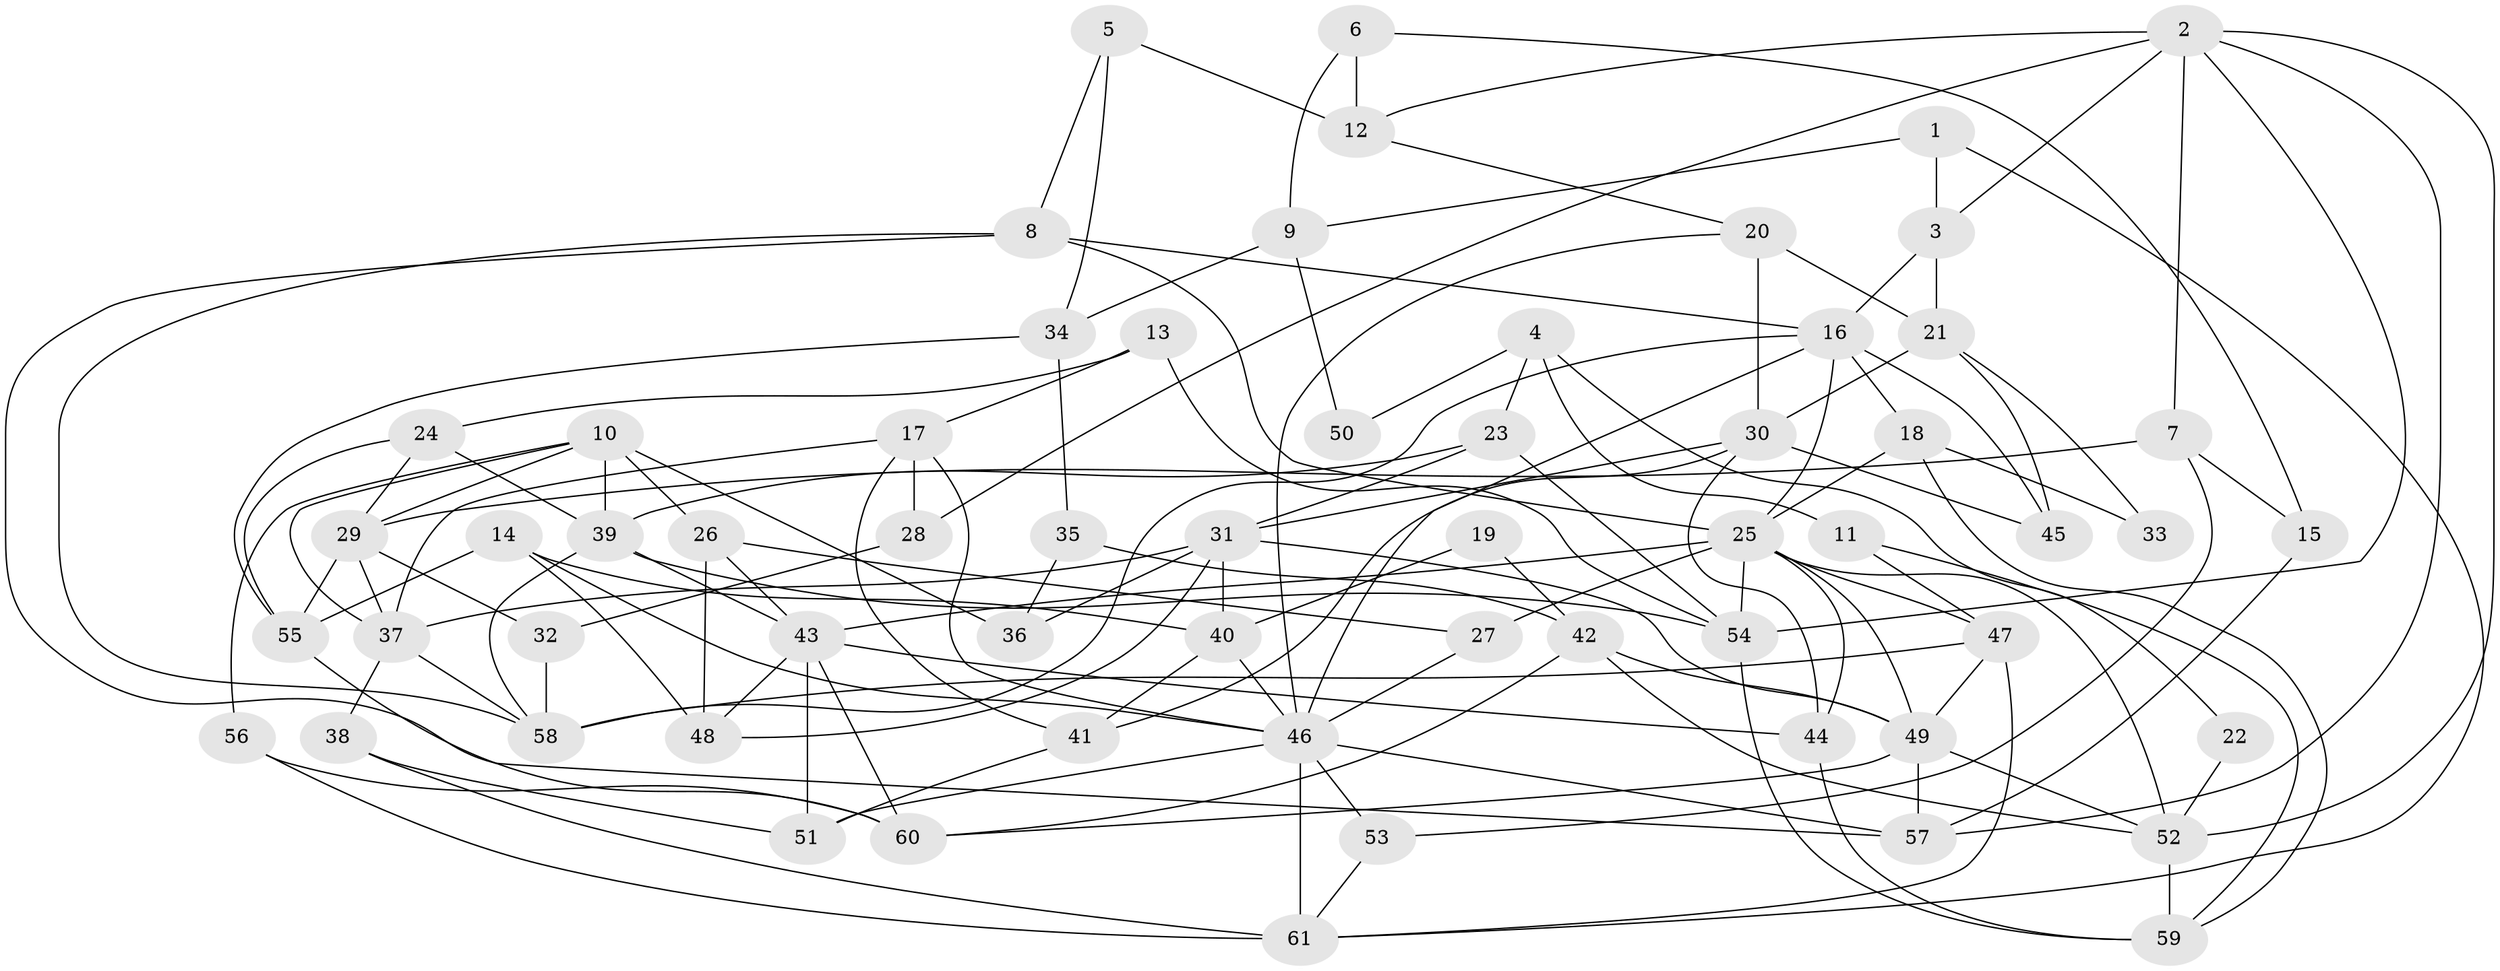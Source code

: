 // original degree distribution, {3: 0.3218390804597701, 7: 0.022988505747126436, 4: 0.3218390804597701, 6: 0.08045977011494253, 5: 0.12643678160919541, 2: 0.09195402298850575, 8: 0.022988505747126436, 9: 0.011494252873563218}
// Generated by graph-tools (version 1.1) at 2025/37/03/04/25 23:37:10]
// undirected, 61 vertices, 138 edges
graph export_dot {
  node [color=gray90,style=filled];
  1;
  2;
  3;
  4;
  5;
  6;
  7;
  8;
  9;
  10;
  11;
  12;
  13;
  14;
  15;
  16;
  17;
  18;
  19;
  20;
  21;
  22;
  23;
  24;
  25;
  26;
  27;
  28;
  29;
  30;
  31;
  32;
  33;
  34;
  35;
  36;
  37;
  38;
  39;
  40;
  41;
  42;
  43;
  44;
  45;
  46;
  47;
  48;
  49;
  50;
  51;
  52;
  53;
  54;
  55;
  56;
  57;
  58;
  59;
  60;
  61;
  1 -- 3 [weight=1.0];
  1 -- 9 [weight=1.0];
  1 -- 61 [weight=1.0];
  2 -- 3 [weight=1.0];
  2 -- 7 [weight=1.0];
  2 -- 12 [weight=1.0];
  2 -- 28 [weight=1.0];
  2 -- 52 [weight=1.0];
  2 -- 54 [weight=1.0];
  2 -- 57 [weight=1.0];
  3 -- 16 [weight=1.0];
  3 -- 21 [weight=1.0];
  4 -- 11 [weight=1.0];
  4 -- 22 [weight=1.0];
  4 -- 23 [weight=1.0];
  4 -- 50 [weight=1.0];
  5 -- 8 [weight=1.0];
  5 -- 12 [weight=1.0];
  5 -- 34 [weight=1.0];
  6 -- 9 [weight=1.0];
  6 -- 12 [weight=1.0];
  6 -- 15 [weight=1.0];
  7 -- 15 [weight=1.0];
  7 -- 29 [weight=2.0];
  7 -- 53 [weight=1.0];
  8 -- 16 [weight=1.0];
  8 -- 25 [weight=1.0];
  8 -- 57 [weight=1.0];
  8 -- 58 [weight=1.0];
  9 -- 34 [weight=1.0];
  9 -- 50 [weight=1.0];
  10 -- 26 [weight=1.0];
  10 -- 29 [weight=1.0];
  10 -- 36 [weight=2.0];
  10 -- 37 [weight=1.0];
  10 -- 39 [weight=1.0];
  10 -- 56 [weight=1.0];
  11 -- 47 [weight=1.0];
  11 -- 59 [weight=1.0];
  12 -- 20 [weight=1.0];
  13 -- 17 [weight=1.0];
  13 -- 24 [weight=1.0];
  13 -- 54 [weight=1.0];
  14 -- 40 [weight=1.0];
  14 -- 46 [weight=1.0];
  14 -- 48 [weight=1.0];
  14 -- 55 [weight=1.0];
  15 -- 57 [weight=1.0];
  16 -- 18 [weight=1.0];
  16 -- 25 [weight=2.0];
  16 -- 45 [weight=1.0];
  16 -- 46 [weight=1.0];
  16 -- 58 [weight=1.0];
  17 -- 28 [weight=1.0];
  17 -- 37 [weight=1.0];
  17 -- 41 [weight=1.0];
  17 -- 46 [weight=1.0];
  18 -- 25 [weight=1.0];
  18 -- 33 [weight=1.0];
  18 -- 59 [weight=1.0];
  19 -- 40 [weight=1.0];
  19 -- 42 [weight=1.0];
  20 -- 21 [weight=2.0];
  20 -- 30 [weight=1.0];
  20 -- 46 [weight=1.0];
  21 -- 30 [weight=1.0];
  21 -- 33 [weight=1.0];
  21 -- 45 [weight=1.0];
  22 -- 52 [weight=2.0];
  23 -- 31 [weight=1.0];
  23 -- 39 [weight=1.0];
  23 -- 54 [weight=1.0];
  24 -- 29 [weight=1.0];
  24 -- 39 [weight=1.0];
  24 -- 55 [weight=1.0];
  25 -- 27 [weight=1.0];
  25 -- 43 [weight=1.0];
  25 -- 44 [weight=1.0];
  25 -- 47 [weight=1.0];
  25 -- 49 [weight=1.0];
  25 -- 52 [weight=1.0];
  25 -- 54 [weight=1.0];
  26 -- 27 [weight=1.0];
  26 -- 43 [weight=1.0];
  26 -- 48 [weight=1.0];
  27 -- 46 [weight=1.0];
  28 -- 32 [weight=1.0];
  29 -- 32 [weight=1.0];
  29 -- 37 [weight=1.0];
  29 -- 55 [weight=1.0];
  30 -- 31 [weight=2.0];
  30 -- 41 [weight=1.0];
  30 -- 44 [weight=1.0];
  30 -- 45 [weight=1.0];
  31 -- 36 [weight=1.0];
  31 -- 37 [weight=1.0];
  31 -- 40 [weight=1.0];
  31 -- 48 [weight=1.0];
  31 -- 49 [weight=1.0];
  32 -- 58 [weight=1.0];
  34 -- 35 [weight=1.0];
  34 -- 55 [weight=1.0];
  35 -- 36 [weight=1.0];
  35 -- 42 [weight=1.0];
  37 -- 38 [weight=1.0];
  37 -- 58 [weight=1.0];
  38 -- 51 [weight=1.0];
  38 -- 61 [weight=1.0];
  39 -- 43 [weight=1.0];
  39 -- 54 [weight=1.0];
  39 -- 58 [weight=1.0];
  40 -- 41 [weight=1.0];
  40 -- 46 [weight=1.0];
  41 -- 51 [weight=1.0];
  42 -- 49 [weight=1.0];
  42 -- 52 [weight=1.0];
  42 -- 60 [weight=1.0];
  43 -- 44 [weight=1.0];
  43 -- 48 [weight=1.0];
  43 -- 51 [weight=1.0];
  43 -- 60 [weight=1.0];
  44 -- 59 [weight=1.0];
  46 -- 51 [weight=1.0];
  46 -- 53 [weight=1.0];
  46 -- 57 [weight=1.0];
  46 -- 61 [weight=2.0];
  47 -- 49 [weight=1.0];
  47 -- 58 [weight=1.0];
  47 -- 61 [weight=1.0];
  49 -- 52 [weight=1.0];
  49 -- 57 [weight=1.0];
  49 -- 60 [weight=1.0];
  52 -- 59 [weight=1.0];
  53 -- 61 [weight=1.0];
  54 -- 59 [weight=1.0];
  55 -- 60 [weight=1.0];
  56 -- 60 [weight=1.0];
  56 -- 61 [weight=1.0];
}
